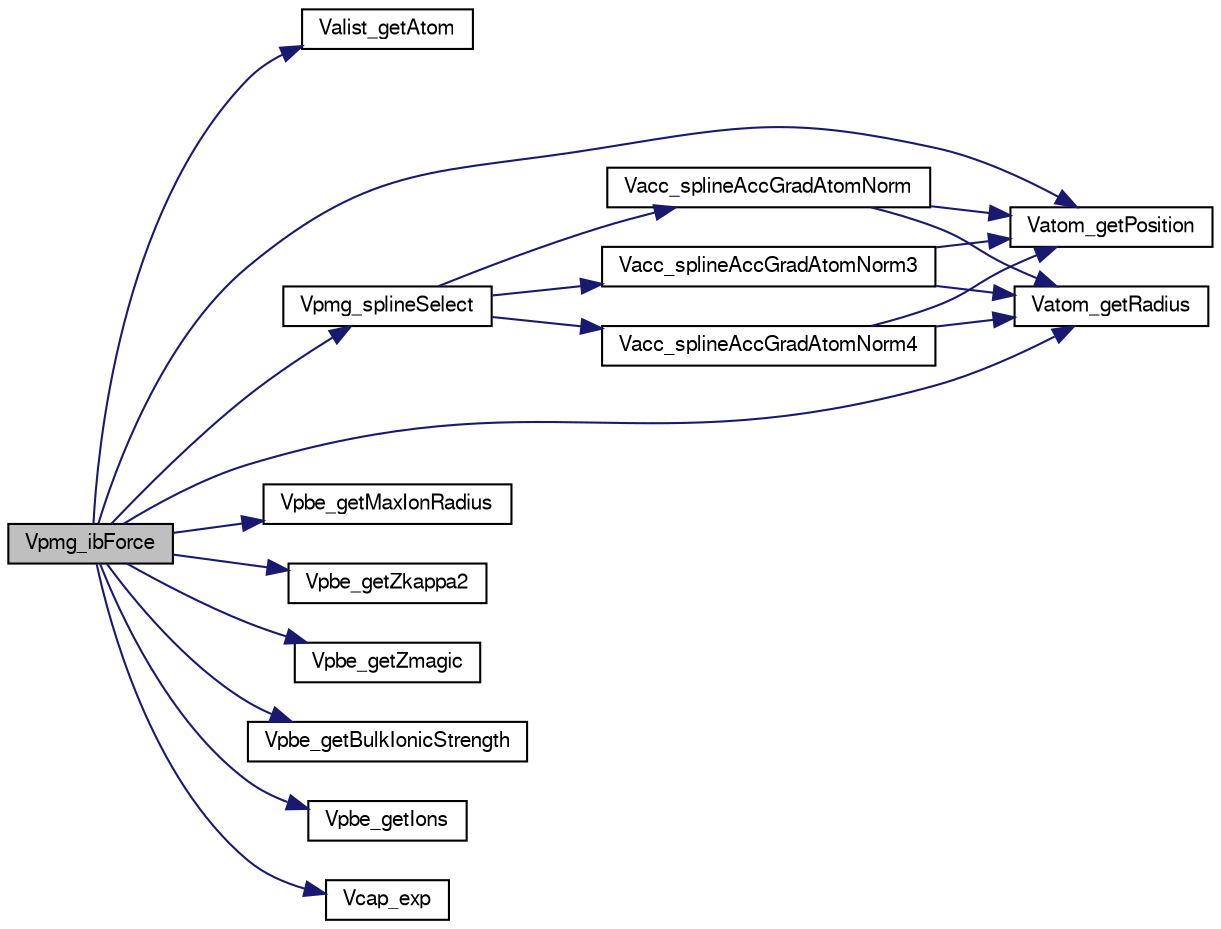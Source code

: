 digraph "Vpmg_ibForce"
{
  edge [fontname="FreeSans",fontsize="10",labelfontname="FreeSans",labelfontsize="10"];
  node [fontname="FreeSans",fontsize="10",shape=record];
  rankdir="LR";
  Node1 [label="Vpmg_ibForce",height=0.2,width=0.4,color="black", fillcolor="grey75", style="filled" fontcolor="black"];
  Node1 -> Node2 [color="midnightblue",fontsize="10",style="solid",fontname="FreeSans"];
  Node2 [label="Valist_getAtom",height=0.2,width=0.4,color="black", fillcolor="white", style="filled",URL="$group___valist.html#gaf9175f6b6d2c33ad79bd525fc9e0e043",tooltip="Get pointer to particular atom in list."];
  Node1 -> Node3 [color="midnightblue",fontsize="10",style="solid",fontname="FreeSans"];
  Node3 [label="Vatom_getPosition",height=0.2,width=0.4,color="black", fillcolor="white", style="filled",URL="$group___vatom.html#ga282b06da5d33678cab1173a6fe5bc89c",tooltip="Get atomic position."];
  Node1 -> Node4 [color="midnightblue",fontsize="10",style="solid",fontname="FreeSans"];
  Node4 [label="Vatom_getRadius",height=0.2,width=0.4,color="black", fillcolor="white", style="filled",URL="$group___vatom.html#ga9739f811224b6e7219cf6e21e0b4d9b4",tooltip="Get atomic position."];
  Node1 -> Node5 [color="midnightblue",fontsize="10",style="solid",fontname="FreeSans"];
  Node5 [label="Vpbe_getMaxIonRadius",height=0.2,width=0.4,color="black", fillcolor="white", style="filled",URL="$group___vpbe.html#gabf77d3500a5e3b3c8673eab703bb53e0",tooltip="Get maximum radius of ion species."];
  Node1 -> Node6 [color="midnightblue",fontsize="10",style="solid",fontname="FreeSans"];
  Node6 [label="Vpbe_getZkappa2",height=0.2,width=0.4,color="black", fillcolor="white", style="filled",URL="$group___vpbe.html#ga56e38face81d2d29659541b5e3f5e442",tooltip="Get modified squared Debye-Huckel parameter."];
  Node1 -> Node7 [color="midnightblue",fontsize="10",style="solid",fontname="FreeSans"];
  Node7 [label="Vpbe_getZmagic",height=0.2,width=0.4,color="black", fillcolor="white", style="filled",URL="$group___vpbe.html#ga7fb9c15c98345dccc07853fec763de4e",tooltip="Get charge scaling factor."];
  Node1 -> Node8 [color="midnightblue",fontsize="10",style="solid",fontname="FreeSans"];
  Node8 [label="Vpbe_getBulkIonicStrength",height=0.2,width=0.4,color="black", fillcolor="white", style="filled",URL="$group___vpbe.html#gabca9ea80c0a56d3848c54b37d0418f20",tooltip="Get bulk ionic strength."];
  Node1 -> Node9 [color="midnightblue",fontsize="10",style="solid",fontname="FreeSans"];
  Node9 [label="Vpbe_getIons",height=0.2,width=0.4,color="black", fillcolor="white", style="filled",URL="$group___vpbe.html#gae42c09bef7405779d87bce73c44e1ebf",tooltip="Get information about the counterion species present."];
  Node1 -> Node10 [color="midnightblue",fontsize="10",style="solid",fontname="FreeSans"];
  Node10 [label="Vpmg_splineSelect",height=0.2,width=0.4,color="black", fillcolor="white", style="filled",URL="$vpmg_8h.html#a1271687db8aa07b73c4ce3316943b72c",tooltip="Selects a spline based surface method from either VSM_SPLINE, VSM_SPLINE5 or VSM_SPLINE7."];
  Node10 -> Node11 [color="midnightblue",fontsize="10",style="solid",fontname="FreeSans"];
  Node11 [label="Vacc_splineAccGradAtomNorm",height=0.2,width=0.4,color="black", fillcolor="white", style="filled",URL="$group___vacc.html#ga02bc1d0af5c35f2f5acaecf4f6b46449",tooltip="Report gradient of spline-based accessibility with respect to a particular atom normalized by the acc..."];
  Node11 -> Node3 [color="midnightblue",fontsize="10",style="solid",fontname="FreeSans"];
  Node11 -> Node4 [color="midnightblue",fontsize="10",style="solid",fontname="FreeSans"];
  Node10 -> Node12 [color="midnightblue",fontsize="10",style="solid",fontname="FreeSans"];
  Node12 [label="Vacc_splineAccGradAtomNorm3",height=0.2,width=0.4,color="black", fillcolor="white", style="filled",URL="$group___vacc.html#ga406f82703bc43217e0e39412e2e780c4",tooltip="Report gradient of spline-based accessibility with respect to a particular atom normalized by a 3rd o..."];
  Node12 -> Node3 [color="midnightblue",fontsize="10",style="solid",fontname="FreeSans"];
  Node12 -> Node4 [color="midnightblue",fontsize="10",style="solid",fontname="FreeSans"];
  Node10 -> Node13 [color="midnightblue",fontsize="10",style="solid",fontname="FreeSans"];
  Node13 [label="Vacc_splineAccGradAtomNorm4",height=0.2,width=0.4,color="black", fillcolor="white", style="filled",URL="$group___vacc.html#gad3f1efb0d9af322e255746a09ac674d2",tooltip="Report gradient of spline-based accessibility with respect to a particular atom normalized by a 4th o..."];
  Node13 -> Node3 [color="midnightblue",fontsize="10",style="solid",fontname="FreeSans"];
  Node13 -> Node4 [color="midnightblue",fontsize="10",style="solid",fontname="FreeSans"];
  Node1 -> Node14 [color="midnightblue",fontsize="10",style="solid",fontname="FreeSans"];
  Node14 [label="Vcap_exp",height=0.2,width=0.4,color="black", fillcolor="white", style="filled",URL="$group___vcap.html#ga3af96d10891f3150377104c65689c6ec",tooltip="Provide a capped exp() function."];
}

